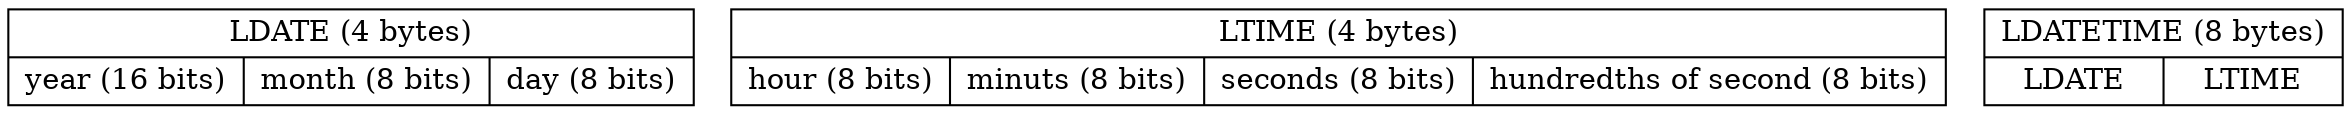 digraph formatdatetime {
	node [shape=record, width=0.1, height=0.1];
	
	LDATE [label="{LDATE (4 bytes)|{year (16 bits)|month (8 bits)|day (8 bits)}}"];
	
	LTIME [label="{LTIME (4 bytes)|{hour (8 bits)|minuts (8 bits)|seconds (8 bits)|hundredths of second (8 bits)}}"];
	
	LDATETIME [label="{LDATETIME (8 bytes)|{LDATE | LTIME}}"];

}